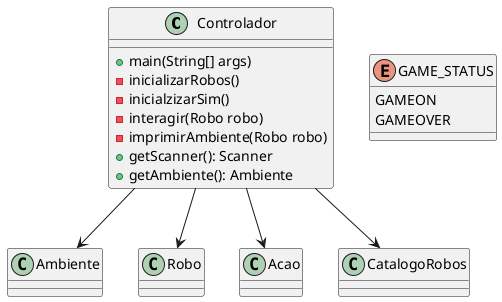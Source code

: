 @startuml
class Controlador {
    +main(String[] args)
    -inicializarRobos()
    -inicialzizarSim()
    -interagir(Robo robo)
    -imprimirAmbiente(Robo robo)
    +getScanner(): Scanner
    +getAmbiente(): Ambiente
}

enum GAME_STATUS {
    GAMEON
    GAMEOVER
}

Controlador --> Ambiente
Controlador --> Robo
Controlador --> Acao
Controlador --> CatalogoRobos
@enduml
